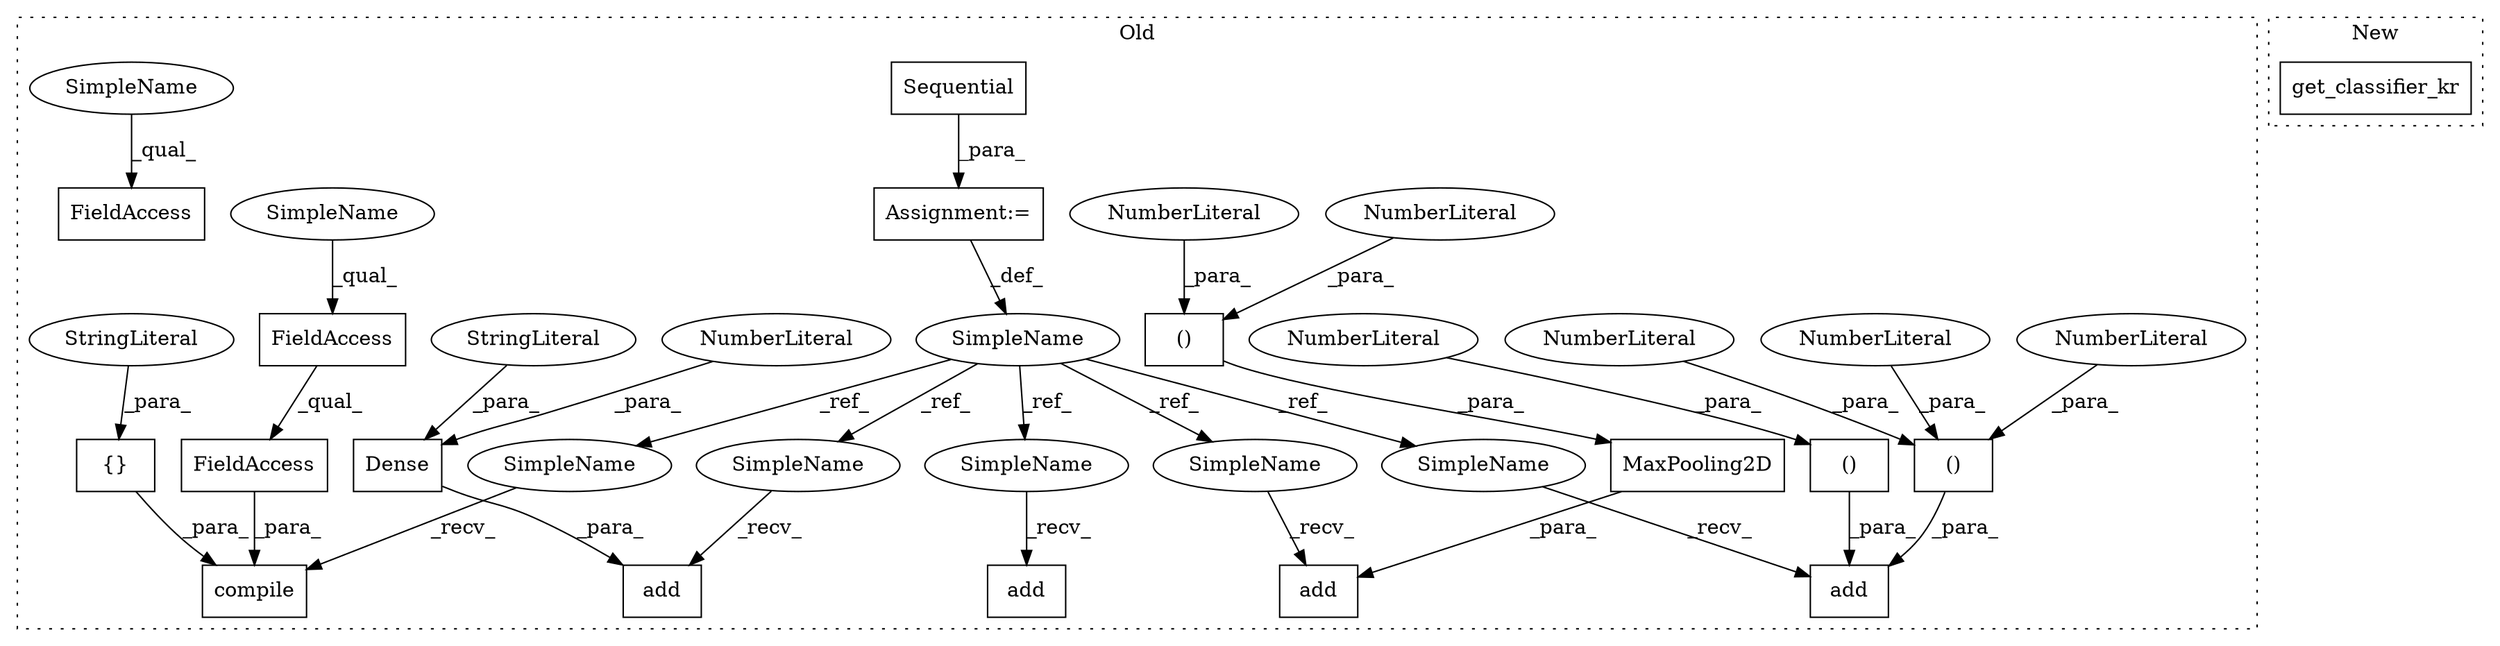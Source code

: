 digraph G {
subgraph cluster0 {
1 [label="compile" a="32" s="4870,4968" l="8,1" shape="box"];
3 [label="{}" a="4" s="4956,4967" l="1,1" shape="box"];
4 [label="Sequential" a="32" s="4639" l="12" shape="box"];
5 [label="add" a="32" s="4663,4743" l="4,1" shape="box"];
6 [label="()" a="106" s="4681" l="15" shape="box"];
7 [label="add" a="32" s="4834,4857" l="4,1" shape="box"];
8 [label="()" a="106" s="4710" l="31" shape="box"];
9 [label="add" a="32" s="4756,4795" l="4,1" shape="box"];
10 [label="NumberLiteral" a="34" s="4725" l="2" shape="ellipse"];
11 [label="add" a="32" s="4808,4821" l="4,1" shape="box"];
12 [label="NumberLiteral" a="34" s="4710" l="2" shape="ellipse"];
13 [label="NumberLiteral" a="34" s="4681" l="1" shape="ellipse"];
14 [label="NumberLiteral" a="34" s="4740" l="1" shape="ellipse"];
15 [label="SimpleName" a="42" s="4633" l="5" shape="ellipse"];
16 [label="StringLiteral" a="45" s="4957" l="10" shape="ellipse"];
17 [label="Dense" a="32" s="4838,4856" l="6,1" shape="box"];
18 [label="StringLiteral" a="45" s="4847" l="9" shape="ellipse"];
19 [label="Assignment:=" a="7" s="4638" l="1" shape="box"];
20 [label="()" a="106" s="4778" l="15" shape="box"];
21 [label="NumberLiteral" a="34" s="4844" l="2" shape="ellipse"];
22 [label="NumberLiteral" a="34" s="4792" l="1" shape="ellipse"];
23 [label="NumberLiteral" a="34" s="4778" l="1" shape="ellipse"];
24 [label="MaxPooling2D" a="32" s="4760,4793" l="18,2" shape="box"];
25 [label="FieldAccess" a="22" s="4878" l="37" shape="box"];
26 [label="FieldAccess" a="22" s="4878" l="12" shape="box"];
27 [label="FieldAccess" a="22" s="4916" l="16" shape="box"];
28 [label="SimpleName" a="42" s="4878" l="5" shape="ellipse"];
29 [label="SimpleName" a="42" s="4916" l="5" shape="ellipse"];
30 [label="SimpleName" a="42" s="4864" l="5" shape="ellipse"];
31 [label="SimpleName" a="42" s="4828" l="5" shape="ellipse"];
32 [label="SimpleName" a="42" s="4657" l="5" shape="ellipse"];
33 [label="SimpleName" a="42" s="4750" l="5" shape="ellipse"];
34 [label="SimpleName" a="42" s="4802" l="5" shape="ellipse"];
label = "Old";
style="dotted";
}
subgraph cluster1 {
2 [label="get_classifier_kr" a="32" s="3096" l="19" shape="box"];
label = "New";
style="dotted";
}
3 -> 1 [label="_para_"];
4 -> 19 [label="_para_"];
6 -> 5 [label="_para_"];
8 -> 5 [label="_para_"];
10 -> 8 [label="_para_"];
12 -> 8 [label="_para_"];
13 -> 6 [label="_para_"];
14 -> 8 [label="_para_"];
15 -> 30 [label="_ref_"];
15 -> 34 [label="_ref_"];
15 -> 32 [label="_ref_"];
15 -> 33 [label="_ref_"];
15 -> 31 [label="_ref_"];
16 -> 3 [label="_para_"];
17 -> 7 [label="_para_"];
18 -> 17 [label="_para_"];
19 -> 15 [label="_def_"];
20 -> 24 [label="_para_"];
21 -> 17 [label="_para_"];
22 -> 20 [label="_para_"];
23 -> 20 [label="_para_"];
24 -> 9 [label="_para_"];
25 -> 1 [label="_para_"];
26 -> 25 [label="_qual_"];
28 -> 26 [label="_qual_"];
29 -> 27 [label="_qual_"];
30 -> 1 [label="_recv_"];
31 -> 7 [label="_recv_"];
32 -> 5 [label="_recv_"];
33 -> 9 [label="_recv_"];
34 -> 11 [label="_recv_"];
}
